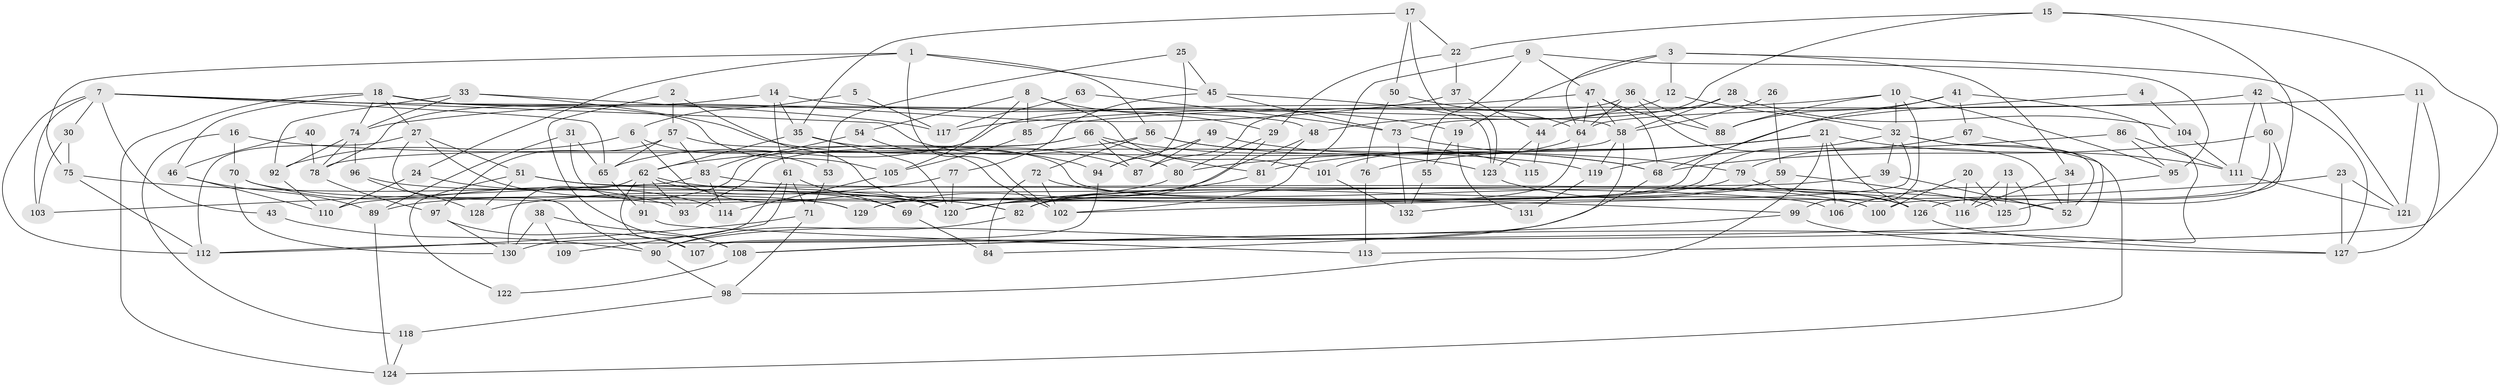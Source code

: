 // coarse degree distribution, {5: 0.18181818181818182, 8: 0.07575757575757576, 10: 0.030303030303030304, 6: 0.09090909090909091, 9: 0.06060606060606061, 4: 0.19696969696969696, 11: 0.015151515151515152, 13: 0.015151515151515152, 2: 0.12121212121212122, 7: 0.07575757575757576, 12: 0.030303030303030304, 3: 0.10606060606060606}
// Generated by graph-tools (version 1.1) at 2025/51/03/04/25 22:51:24]
// undirected, 132 vertices, 264 edges
graph export_dot {
  node [color=gray90,style=filled];
  1;
  2;
  3;
  4;
  5;
  6;
  7;
  8;
  9;
  10;
  11;
  12;
  13;
  14;
  15;
  16;
  17;
  18;
  19;
  20;
  21;
  22;
  23;
  24;
  25;
  26;
  27;
  28;
  29;
  30;
  31;
  32;
  33;
  34;
  35;
  36;
  37;
  38;
  39;
  40;
  41;
  42;
  43;
  44;
  45;
  46;
  47;
  48;
  49;
  50;
  51;
  52;
  53;
  54;
  55;
  56;
  57;
  58;
  59;
  60;
  61;
  62;
  63;
  64;
  65;
  66;
  67;
  68;
  69;
  70;
  71;
  72;
  73;
  74;
  75;
  76;
  77;
  78;
  79;
  80;
  81;
  82;
  83;
  84;
  85;
  86;
  87;
  88;
  89;
  90;
  91;
  92;
  93;
  94;
  95;
  96;
  97;
  98;
  99;
  100;
  101;
  102;
  103;
  104;
  105;
  106;
  107;
  108;
  109;
  110;
  111;
  112;
  113;
  114;
  115;
  116;
  117;
  118;
  119;
  120;
  121;
  122;
  123;
  124;
  125;
  126;
  127;
  128;
  129;
  130;
  131;
  132;
  1 -- 24;
  1 -- 56;
  1 -- 45;
  1 -- 75;
  1 -- 102;
  2 -- 108;
  2 -- 120;
  2 -- 57;
  3 -- 12;
  3 -- 64;
  3 -- 19;
  3 -- 34;
  3 -- 121;
  4 -- 68;
  4 -- 104;
  5 -- 117;
  5 -- 6;
  6 -- 120;
  6 -- 92;
  6 -- 53;
  7 -- 58;
  7 -- 112;
  7 -- 30;
  7 -- 43;
  7 -- 65;
  7 -- 80;
  7 -- 103;
  8 -- 54;
  8 -- 105;
  8 -- 29;
  8 -- 85;
  8 -- 101;
  9 -- 47;
  9 -- 55;
  9 -- 95;
  9 -- 102;
  10 -- 99;
  10 -- 32;
  10 -- 88;
  10 -- 95;
  10 -- 117;
  11 -- 127;
  11 -- 121;
  11 -- 64;
  12 -- 32;
  12 -- 48;
  13 -- 112;
  13 -- 116;
  13 -- 125;
  14 -- 61;
  14 -- 35;
  14 -- 19;
  14 -- 78;
  15 -- 126;
  15 -- 113;
  15 -- 22;
  15 -- 73;
  16 -- 118;
  16 -- 70;
  16 -- 119;
  17 -- 35;
  17 -- 22;
  17 -- 50;
  17 -- 123;
  18 -- 27;
  18 -- 74;
  18 -- 46;
  18 -- 48;
  18 -- 105;
  18 -- 124;
  19 -- 55;
  19 -- 131;
  20 -- 116;
  20 -- 125;
  20 -- 100;
  21 -- 126;
  21 -- 111;
  21 -- 76;
  21 -- 80;
  21 -- 81;
  21 -- 98;
  21 -- 106;
  22 -- 29;
  22 -- 37;
  23 -- 102;
  23 -- 121;
  23 -- 127;
  24 -- 114;
  24 -- 110;
  25 -- 45;
  25 -- 53;
  25 -- 94;
  26 -- 58;
  26 -- 59;
  27 -- 82;
  27 -- 51;
  27 -- 90;
  27 -- 112;
  28 -- 44;
  28 -- 58;
  28 -- 104;
  29 -- 80;
  29 -- 82;
  30 -- 75;
  30 -- 103;
  31 -- 129;
  31 -- 65;
  31 -- 89;
  32 -- 132;
  32 -- 124;
  32 -- 39;
  32 -- 52;
  32 -- 120;
  33 -- 92;
  33 -- 94;
  33 -- 74;
  33 -- 117;
  34 -- 52;
  34 -- 116;
  35 -- 120;
  35 -- 62;
  35 -- 87;
  36 -- 64;
  36 -- 88;
  36 -- 52;
  36 -- 87;
  37 -- 74;
  37 -- 44;
  38 -- 130;
  38 -- 108;
  38 -- 109;
  39 -- 52;
  39 -- 82;
  40 -- 78;
  40 -- 46;
  41 -- 88;
  41 -- 67;
  41 -- 69;
  41 -- 108;
  42 -- 127;
  42 -- 60;
  42 -- 85;
  42 -- 111;
  43 -- 90;
  44 -- 123;
  44 -- 115;
  45 -- 123;
  45 -- 73;
  45 -- 77;
  46 -- 89;
  46 -- 110;
  47 -- 58;
  47 -- 65;
  47 -- 64;
  47 -- 68;
  47 -- 88;
  48 -- 81;
  48 -- 129;
  49 -- 87;
  49 -- 68;
  49 -- 94;
  50 -- 64;
  50 -- 76;
  51 -- 128;
  51 -- 52;
  51 -- 116;
  51 -- 122;
  53 -- 71;
  54 -- 83;
  54 -- 102;
  55 -- 132;
  56 -- 68;
  56 -- 72;
  56 -- 62;
  56 -- 115;
  57 -- 83;
  57 -- 65;
  57 -- 97;
  57 -- 100;
  58 -- 78;
  58 -- 84;
  58 -- 119;
  59 -- 82;
  59 -- 125;
  60 -- 100;
  60 -- 68;
  60 -- 125;
  61 -- 69;
  61 -- 71;
  61 -- 109;
  61 -- 130;
  62 -- 130;
  62 -- 69;
  62 -- 91;
  62 -- 93;
  62 -- 99;
  62 -- 107;
  63 -- 117;
  63 -- 73;
  64 -- 101;
  64 -- 129;
  65 -- 91;
  66 -- 87;
  66 -- 93;
  66 -- 81;
  66 -- 110;
  66 -- 123;
  67 -- 79;
  67 -- 107;
  68 -- 90;
  69 -- 84;
  70 -- 129;
  70 -- 130;
  70 -- 93;
  71 -- 112;
  71 -- 98;
  72 -- 100;
  72 -- 102;
  72 -- 84;
  73 -- 79;
  73 -- 132;
  74 -- 78;
  74 -- 92;
  74 -- 96;
  75 -- 82;
  75 -- 112;
  76 -- 113;
  77 -- 120;
  77 -- 128;
  78 -- 97;
  79 -- 120;
  79 -- 126;
  80 -- 89;
  81 -- 120;
  82 -- 90;
  83 -- 103;
  83 -- 106;
  83 -- 114;
  85 -- 105;
  86 -- 95;
  86 -- 119;
  86 -- 111;
  89 -- 124;
  90 -- 98;
  91 -- 113;
  92 -- 110;
  94 -- 107;
  95 -- 106;
  96 -- 120;
  96 -- 128;
  97 -- 107;
  97 -- 130;
  98 -- 118;
  99 -- 127;
  99 -- 108;
  101 -- 132;
  104 -- 111;
  105 -- 114;
  108 -- 122;
  111 -- 121;
  118 -- 124;
  119 -- 131;
  123 -- 126;
  126 -- 127;
}
